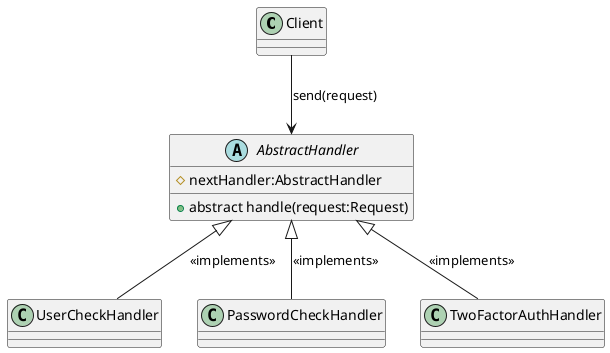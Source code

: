 @startuml
class Client
abstract class AbstractHandler {
  +abstract handle(request:Request)
  #nextHandler:AbstractHandler
}
class UserCheckHandler
class PasswordCheckHandler
class TwoFactorAuthHandler
Client --> AbstractHandler: send(request)
AbstractHandler <|-- UserCheckHandler : <<implements>>
AbstractHandler <|-- PasswordCheckHandler : <<implements>>
AbstractHandler <|-- TwoFactorAuthHandler : <<implements>>
@enduml